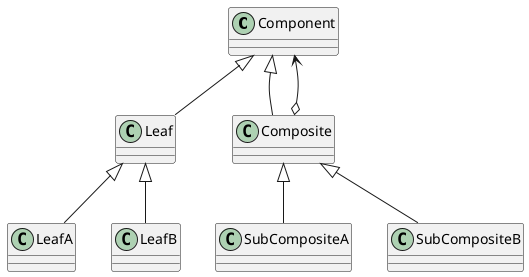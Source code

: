 @startuml 

skinparam DefaultFontName PingFangSC-Regular

Component <|-- Leaf
Component <|-- Composite
Component <--o Composite
Leaf <|-- LeafA
Leaf <|-- LeafB
Composite <|-- SubCompositeA
Composite <|-- SubCompositeB

@enduml
